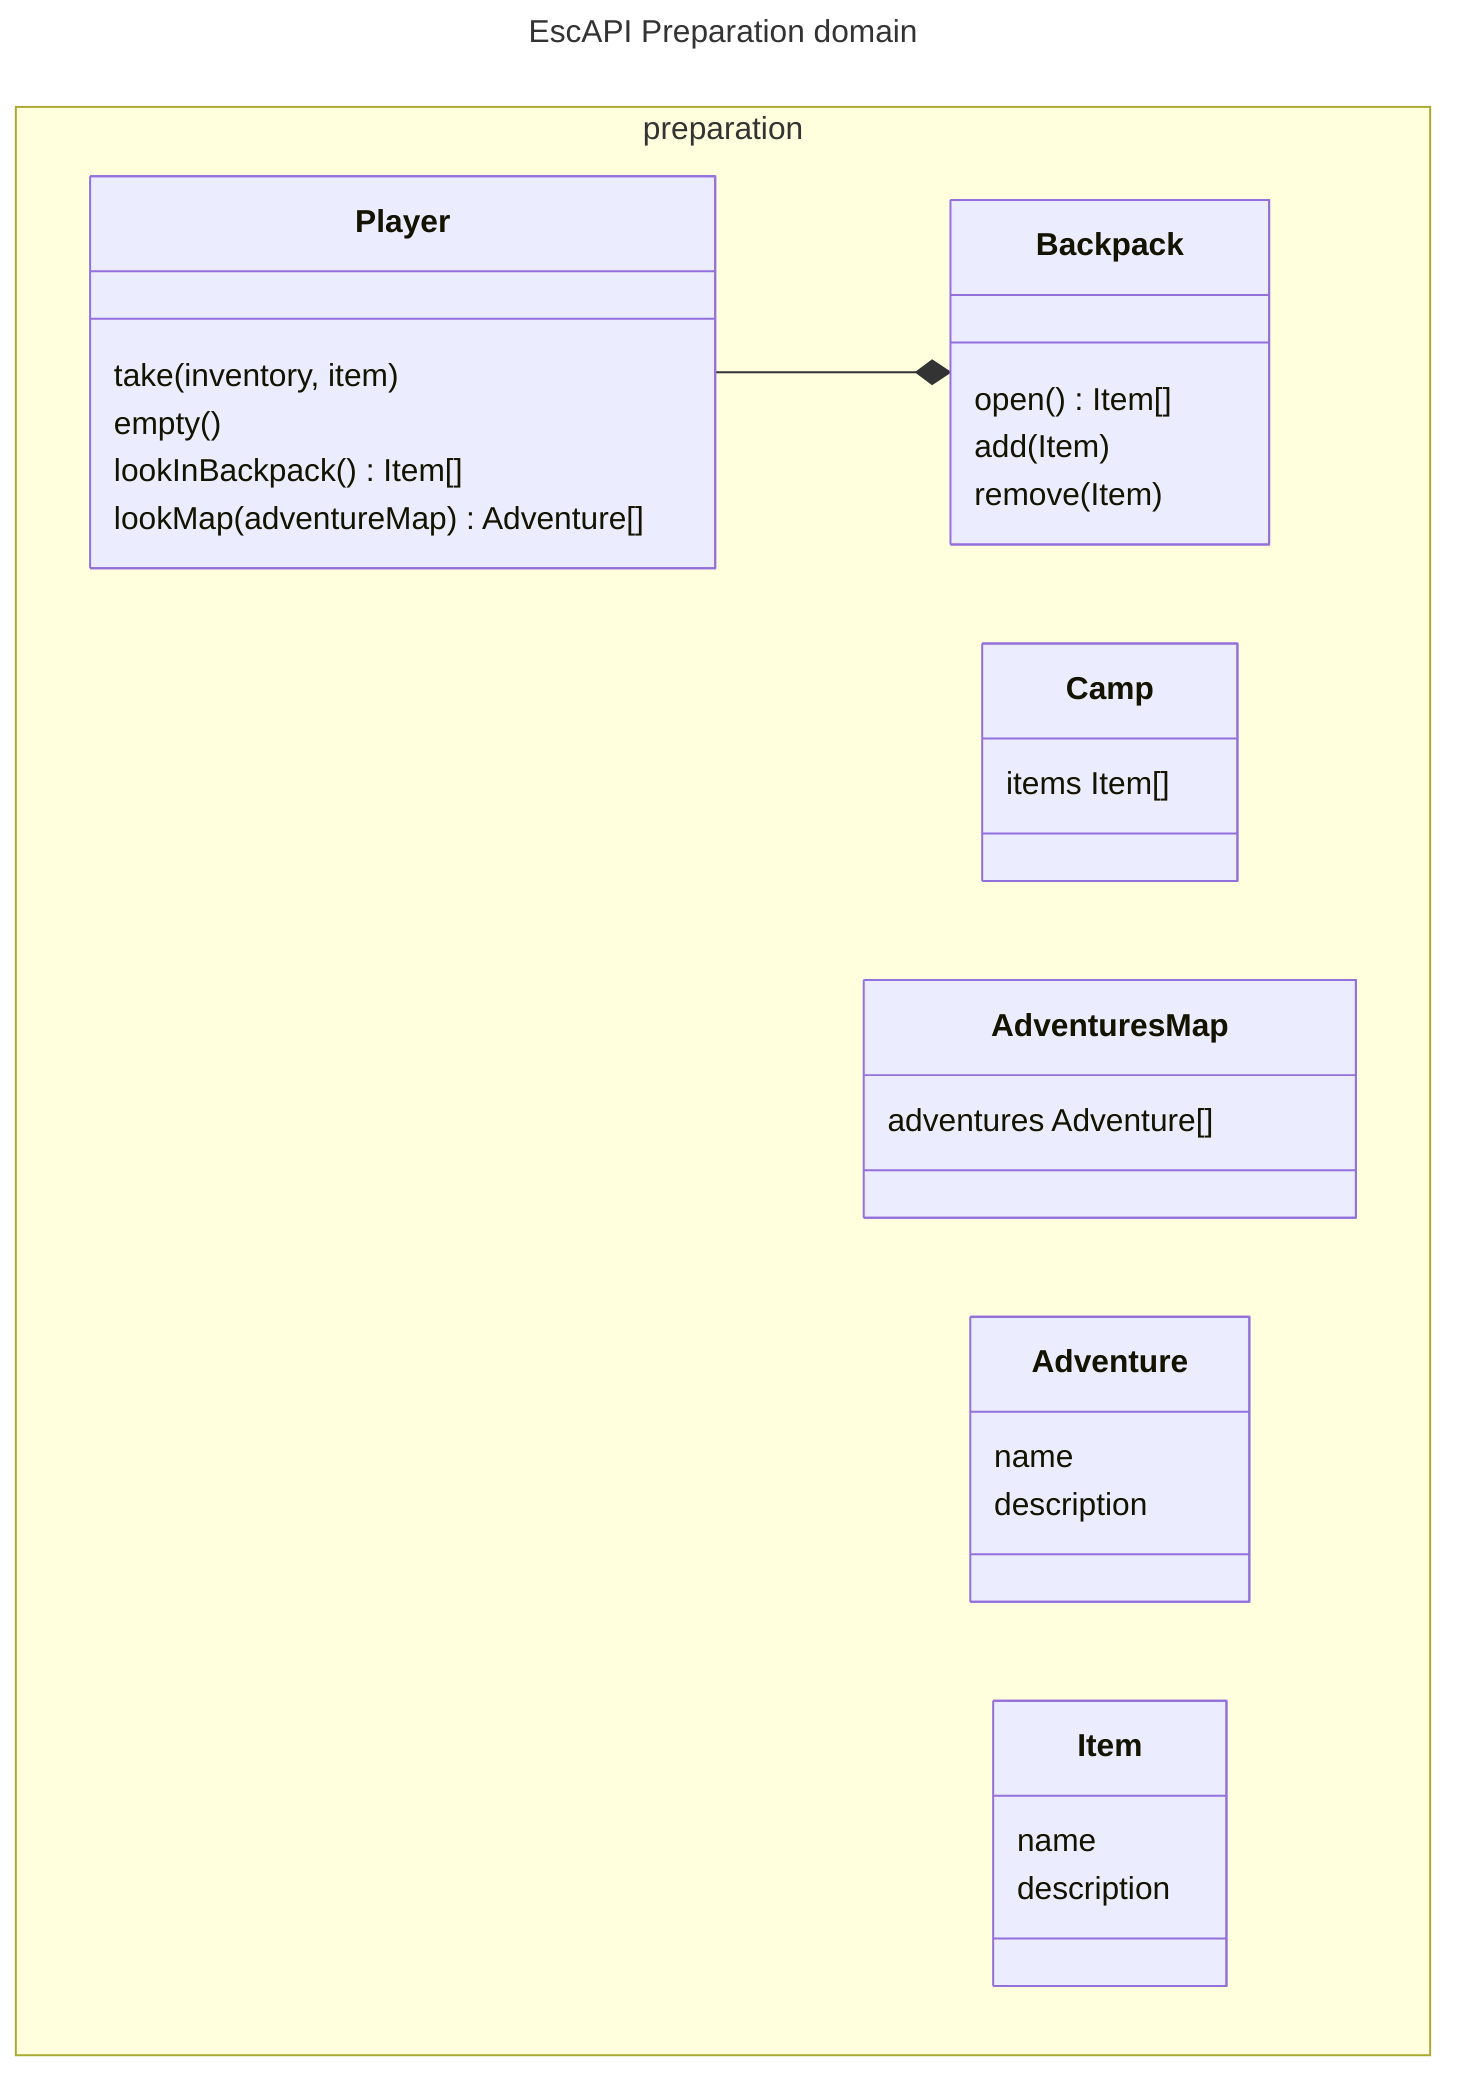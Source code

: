 ---
title: EscAPI Preparation domain
---
classDiagram
  namespace preparation {
    class Player {
      take(inventory, item)
      empty()
      lookInBackpack() Item[]
      lookMap(adventureMap) Adventure[]
    }

    class Backpack {
      open() Item[]
      add(Item)
      remove(Item)
    }

    class Camp {
      items Item[]
    }

    class AdventuresMap {
      adventures Adventure[]
    }

    class Adventure {
      name
      description
    }

    class Item {
      name
      description
    }
  }

Player --* Backpack